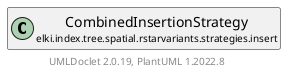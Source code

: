 @startuml
    remove .*\.(Instance|Par|Parameterizer|Factory)$
    set namespaceSeparator none
    hide empty fields
    hide empty methods

    class "<size:14>CombinedInsertionStrategy.Par\n<size:10>elki.index.tree.spatial.rstarvariants.strategies.insert" as elki.index.tree.spatial.rstarvariants.strategies.insert.CombinedInsertionStrategy.Par [[CombinedInsertionStrategy.Par.html]] {
        {static} +DIR_STRATEGY_ID: OptionID
        {static} +LEAF_STRATEGY_ID: OptionID
        ~dirStrategy: InsertionStrategy
        ~leafStrategy: InsertionStrategy
        +configure(Parameterization): void
        +make(): CombinedInsertionStrategy
    }

    interface "<size:14>Parameterizer\n<size:10>elki.utilities.optionhandling" as elki.utilities.optionhandling.Parameterizer [[../../../../../../utilities/optionhandling/Parameterizer.html]] {
        {abstract} +make(): Object
    }
    class "<size:14>CombinedInsertionStrategy\n<size:10>elki.index.tree.spatial.rstarvariants.strategies.insert" as elki.index.tree.spatial.rstarvariants.strategies.insert.CombinedInsertionStrategy [[CombinedInsertionStrategy.html]]

    elki.utilities.optionhandling.Parameterizer <|.. elki.index.tree.spatial.rstarvariants.strategies.insert.CombinedInsertionStrategy.Par
    elki.index.tree.spatial.rstarvariants.strategies.insert.CombinedInsertionStrategy +-- elki.index.tree.spatial.rstarvariants.strategies.insert.CombinedInsertionStrategy.Par

    center footer UMLDoclet 2.0.19, PlantUML 1.2022.8
@enduml
